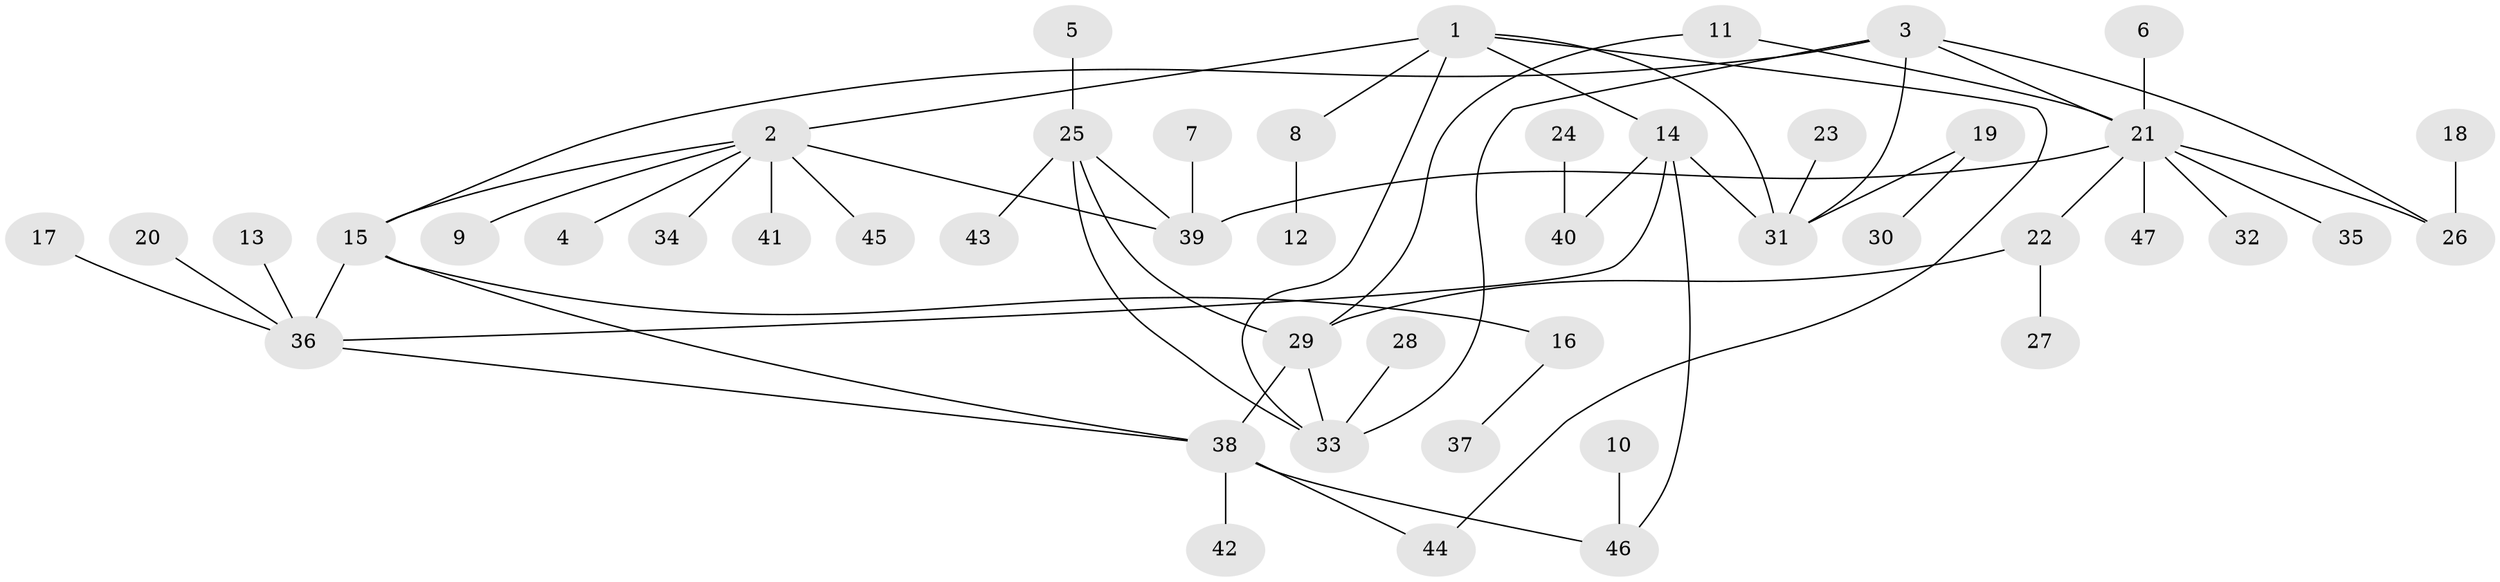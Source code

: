 // original degree distribution, {6: 0.12121212121212122, 9: 0.015151515151515152, 2: 0.09090909090909091, 5: 0.015151515151515152, 10: 0.015151515151515152, 4: 0.015151515151515152, 7: 0.030303030303030304, 3: 0.09090909090909091, 1: 0.6060606060606061}
// Generated by graph-tools (version 1.1) at 2025/37/03/04/25 23:37:44]
// undirected, 47 vertices, 60 edges
graph export_dot {
  node [color=gray90,style=filled];
  1;
  2;
  3;
  4;
  5;
  6;
  7;
  8;
  9;
  10;
  11;
  12;
  13;
  14;
  15;
  16;
  17;
  18;
  19;
  20;
  21;
  22;
  23;
  24;
  25;
  26;
  27;
  28;
  29;
  30;
  31;
  32;
  33;
  34;
  35;
  36;
  37;
  38;
  39;
  40;
  41;
  42;
  43;
  44;
  45;
  46;
  47;
  1 -- 2 [weight=1.0];
  1 -- 8 [weight=1.0];
  1 -- 14 [weight=1.0];
  1 -- 31 [weight=1.0];
  1 -- 33 [weight=1.0];
  1 -- 44 [weight=1.0];
  2 -- 4 [weight=1.0];
  2 -- 9 [weight=1.0];
  2 -- 15 [weight=1.0];
  2 -- 34 [weight=1.0];
  2 -- 39 [weight=2.0];
  2 -- 41 [weight=1.0];
  2 -- 45 [weight=1.0];
  3 -- 15 [weight=1.0];
  3 -- 21 [weight=1.0];
  3 -- 26 [weight=1.0];
  3 -- 31 [weight=1.0];
  3 -- 33 [weight=1.0];
  5 -- 25 [weight=1.0];
  6 -- 21 [weight=1.0];
  7 -- 39 [weight=1.0];
  8 -- 12 [weight=1.0];
  10 -- 46 [weight=1.0];
  11 -- 21 [weight=1.0];
  11 -- 29 [weight=1.0];
  13 -- 36 [weight=1.0];
  14 -- 31 [weight=1.0];
  14 -- 36 [weight=1.0];
  14 -- 40 [weight=1.0];
  14 -- 46 [weight=1.0];
  15 -- 16 [weight=1.0];
  15 -- 36 [weight=1.0];
  15 -- 38 [weight=1.0];
  16 -- 37 [weight=1.0];
  17 -- 36 [weight=1.0];
  18 -- 26 [weight=1.0];
  19 -- 30 [weight=1.0];
  19 -- 31 [weight=1.0];
  20 -- 36 [weight=1.0];
  21 -- 22 [weight=1.0];
  21 -- 26 [weight=1.0];
  21 -- 32 [weight=1.0];
  21 -- 35 [weight=1.0];
  21 -- 39 [weight=1.0];
  21 -- 47 [weight=1.0];
  22 -- 27 [weight=1.0];
  22 -- 29 [weight=1.0];
  23 -- 31 [weight=1.0];
  24 -- 40 [weight=1.0];
  25 -- 29 [weight=1.0];
  25 -- 33 [weight=1.0];
  25 -- 39 [weight=1.0];
  25 -- 43 [weight=1.0];
  28 -- 33 [weight=1.0];
  29 -- 33 [weight=1.0];
  29 -- 38 [weight=1.0];
  36 -- 38 [weight=1.0];
  38 -- 42 [weight=1.0];
  38 -- 44 [weight=1.0];
  38 -- 46 [weight=1.0];
}
